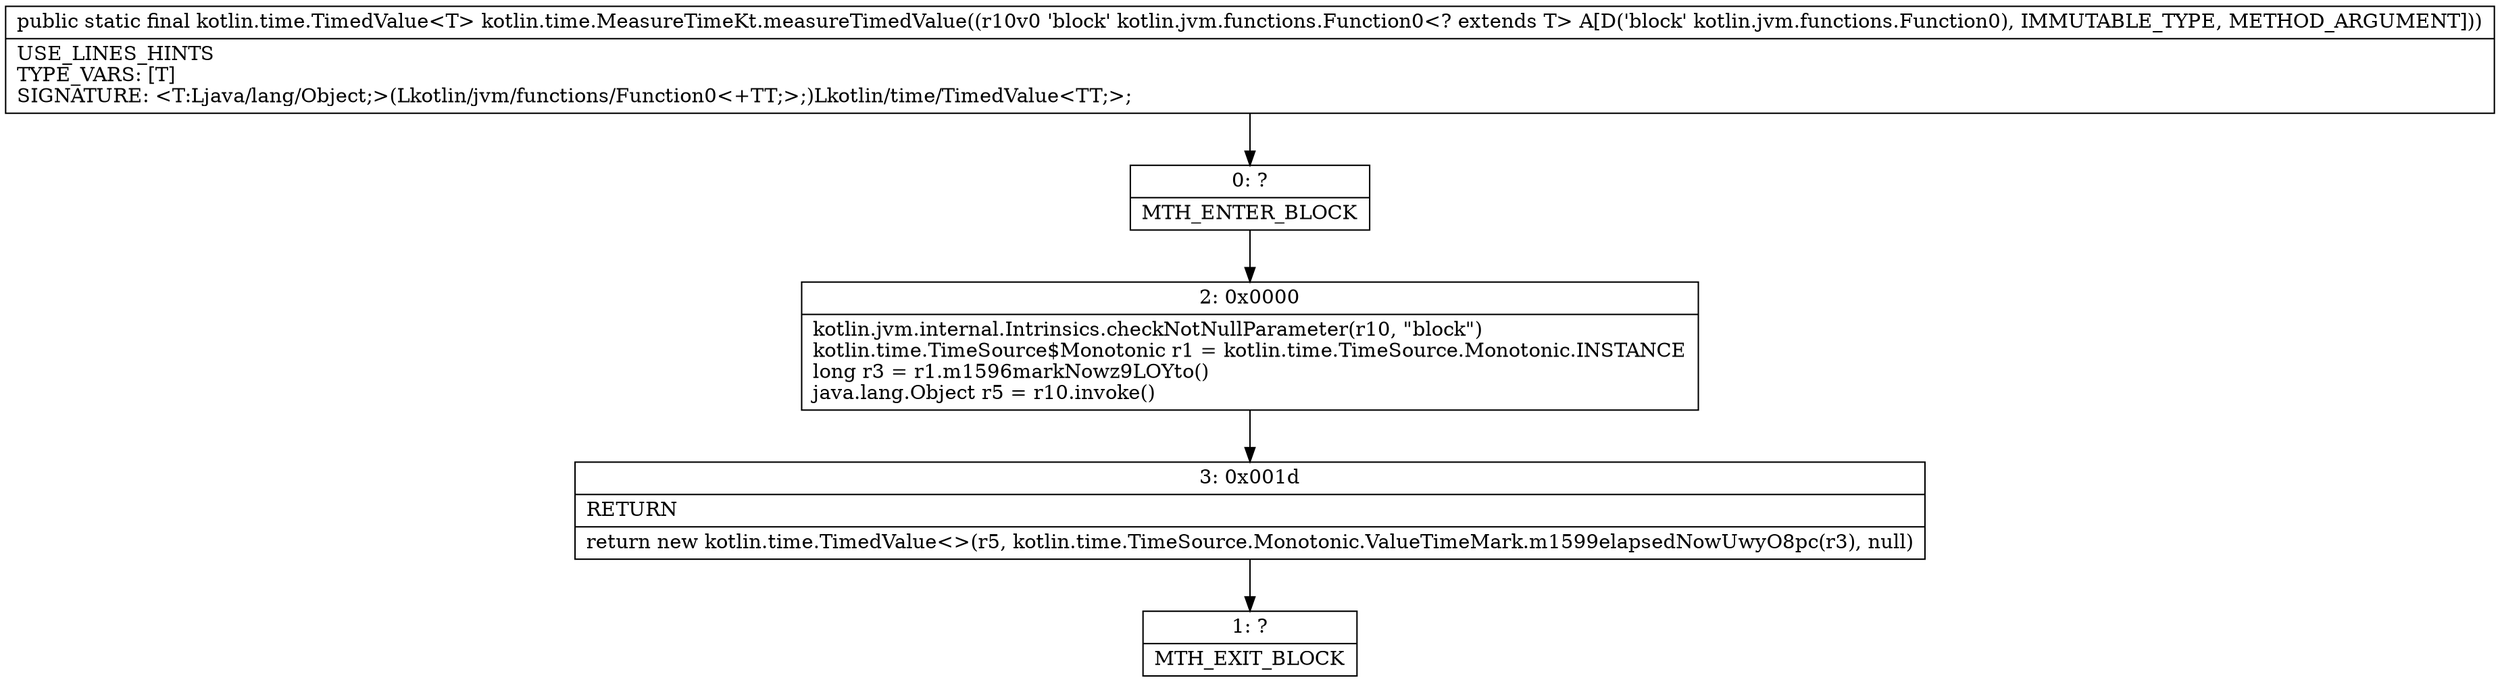 digraph "CFG forkotlin.time.MeasureTimeKt.measureTimedValue(Lkotlin\/jvm\/functions\/Function0;)Lkotlin\/time\/TimedValue;" {
Node_0 [shape=record,label="{0\:\ ?|MTH_ENTER_BLOCK\l}"];
Node_2 [shape=record,label="{2\:\ 0x0000|kotlin.jvm.internal.Intrinsics.checkNotNullParameter(r10, \"block\")\lkotlin.time.TimeSource$Monotonic r1 = kotlin.time.TimeSource.Monotonic.INSTANCE\llong r3 = r1.m1596markNowz9LOYto()\ljava.lang.Object r5 = r10.invoke()\l}"];
Node_3 [shape=record,label="{3\:\ 0x001d|RETURN\l|return new kotlin.time.TimedValue\<\>(r5, kotlin.time.TimeSource.Monotonic.ValueTimeMark.m1599elapsedNowUwyO8pc(r3), null)\l}"];
Node_1 [shape=record,label="{1\:\ ?|MTH_EXIT_BLOCK\l}"];
MethodNode[shape=record,label="{public static final kotlin.time.TimedValue\<T\> kotlin.time.MeasureTimeKt.measureTimedValue((r10v0 'block' kotlin.jvm.functions.Function0\<? extends T\> A[D('block' kotlin.jvm.functions.Function0), IMMUTABLE_TYPE, METHOD_ARGUMENT]))  | USE_LINES_HINTS\lTYPE_VARS: [T]\lSIGNATURE: \<T:Ljava\/lang\/Object;\>(Lkotlin\/jvm\/functions\/Function0\<+TT;\>;)Lkotlin\/time\/TimedValue\<TT;\>;\l}"];
MethodNode -> Node_0;Node_0 -> Node_2;
Node_2 -> Node_3;
Node_3 -> Node_1;
}

